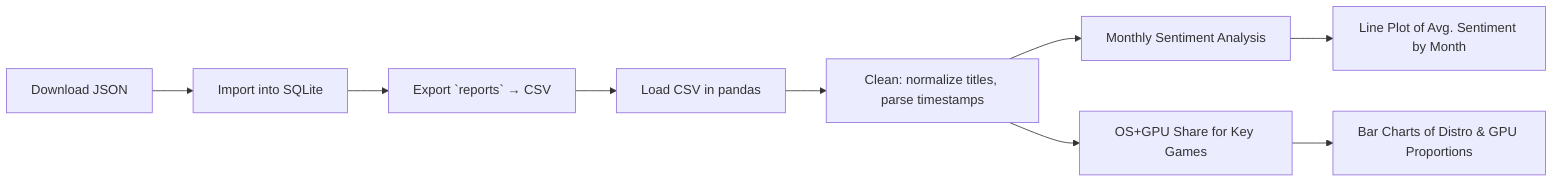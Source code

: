 flowchart LR
  A[Download JSON] --> B[Import into SQLite]
  B --> C[Export `reports` → CSV]
  C --> D[Load CSV in pandas]
  D --> E[Clean: normalize titles, parse timestamps]
  E --> F1[Monthly Sentiment Analysis]
  E --> F2[OS+GPU Share for Key Games]
  F1 --> G1[Line Plot of Avg. Sentiment by Month]
  F2 --> G2[Bar Charts of Distro & GPU Proportions]